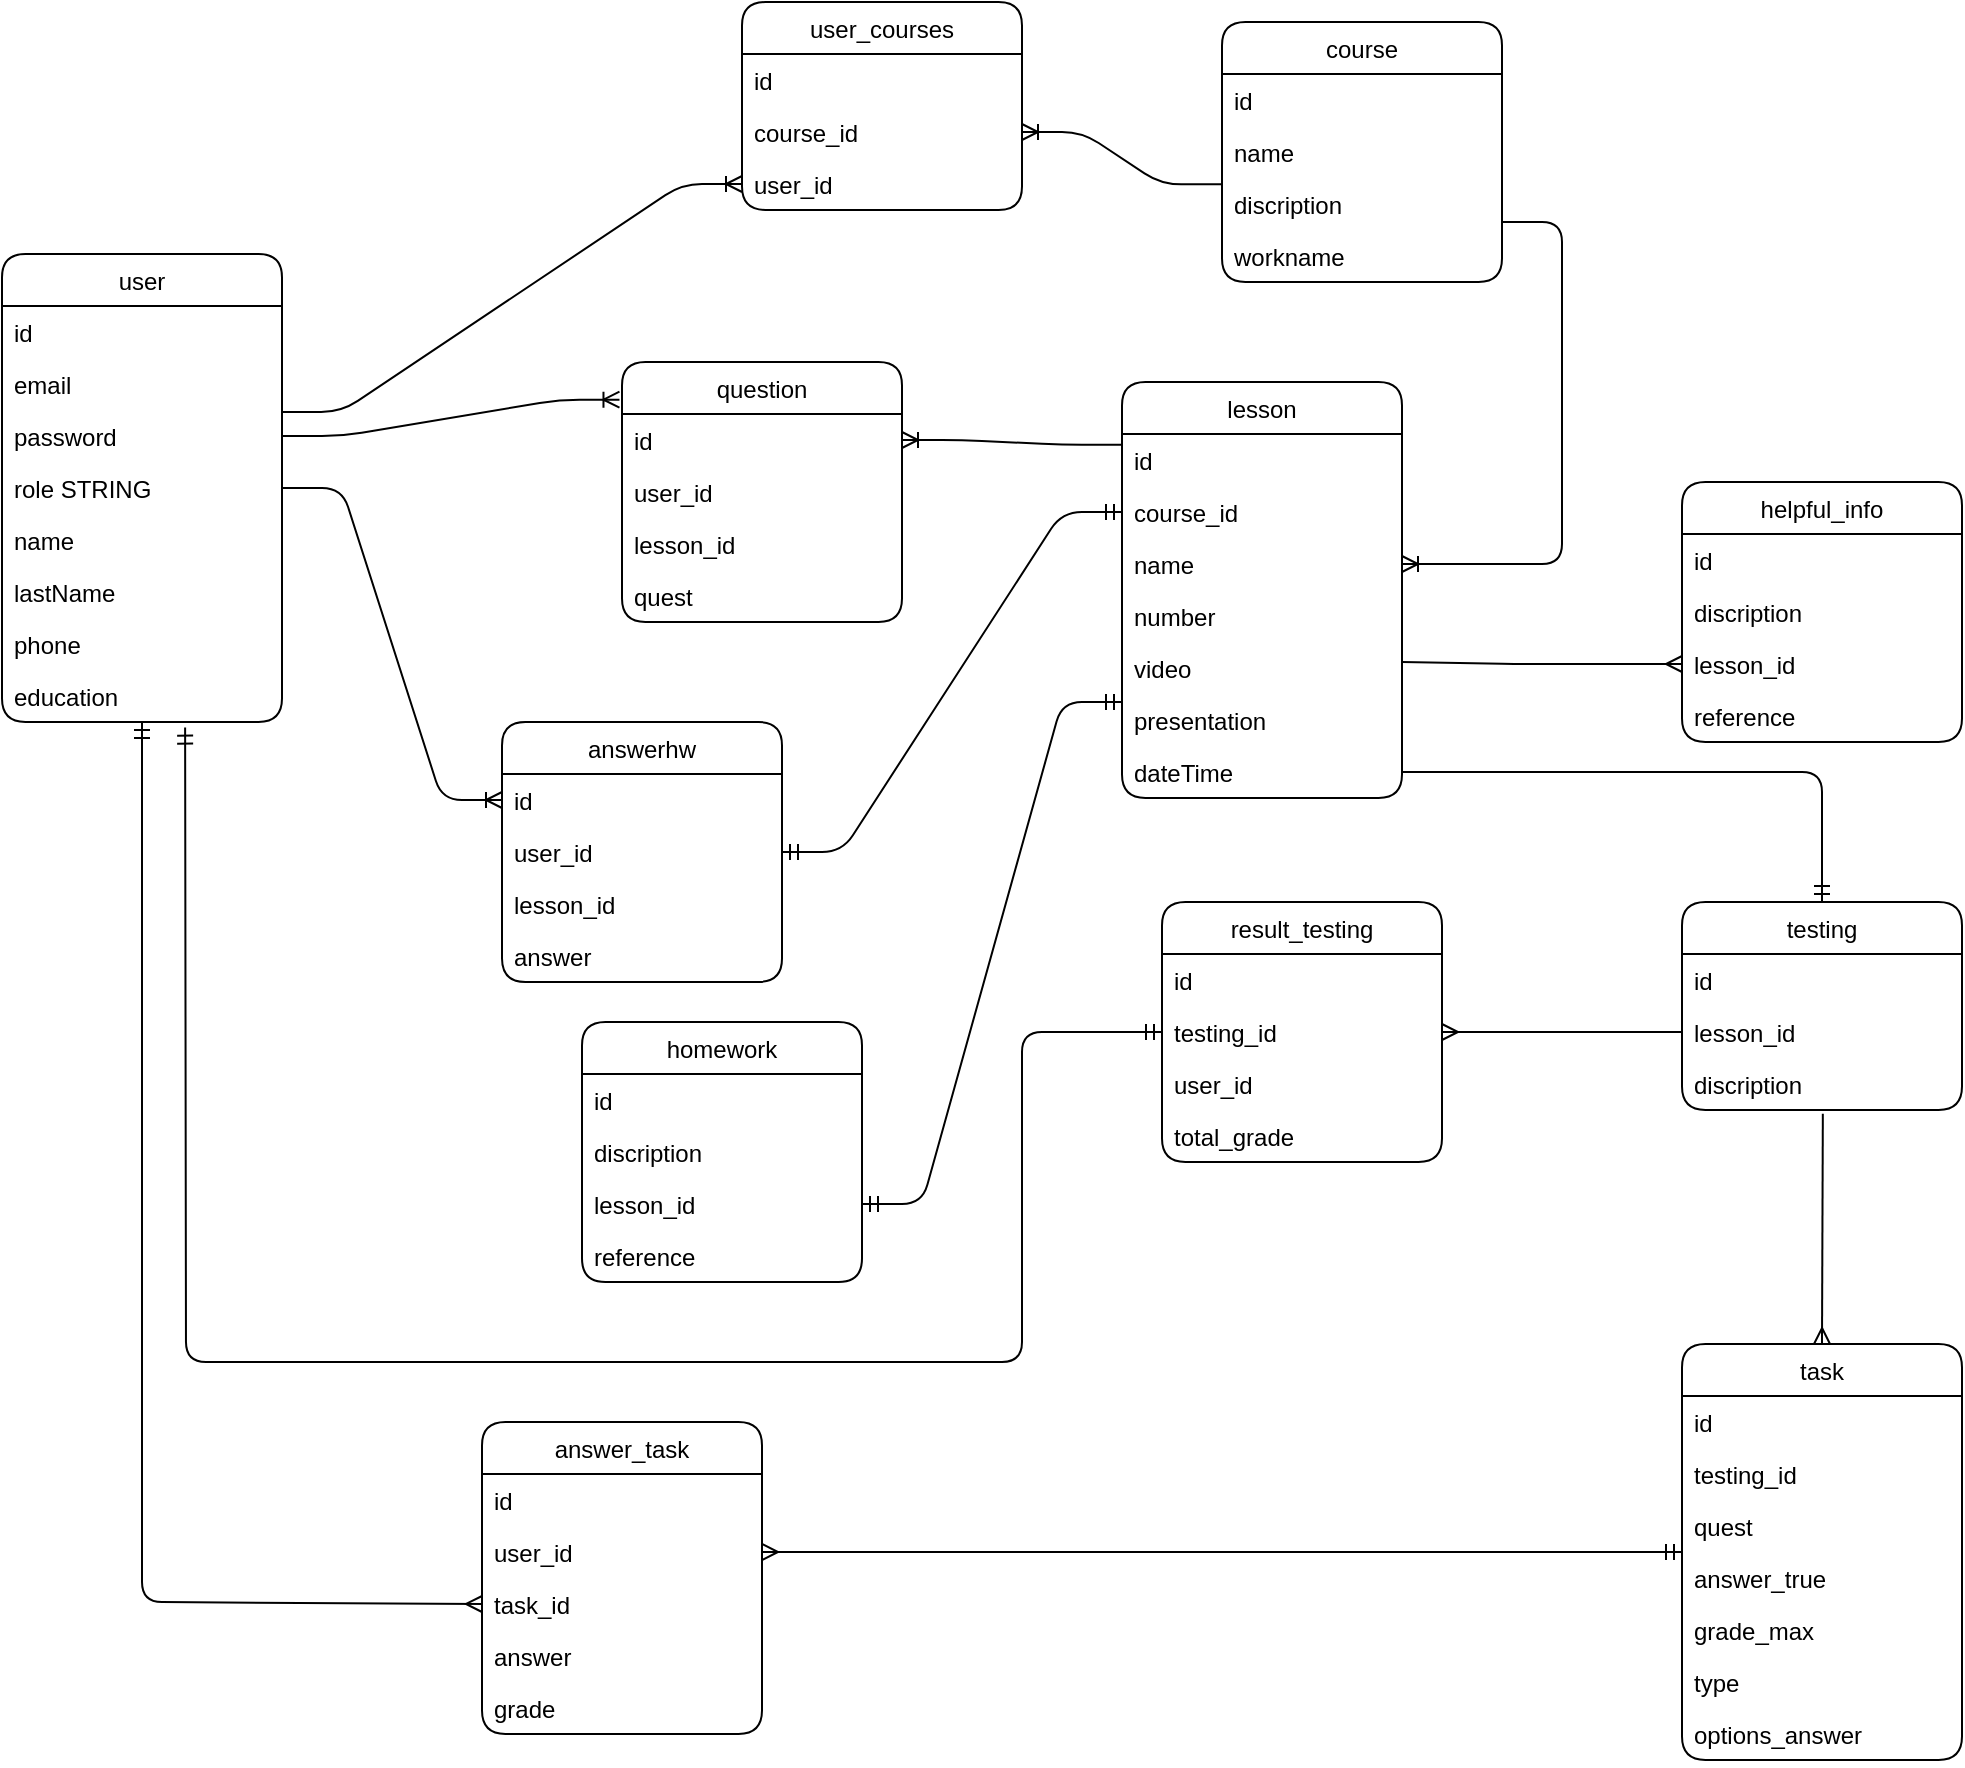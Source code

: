 <mxfile>
    <diagram id="pXdkeULrQkfJYssso6mw" name="Page-1">
        <mxGraphModel dx="1531" dy="921" grid="1" gridSize="10" guides="1" tooltips="1" connect="1" arrows="1" fold="1" page="0" pageScale="1" pageWidth="827" pageHeight="1169" background="none" math="0" shadow="0">
            <root>
                <mxCell id="0"/>
                <mxCell id="1" parent="0"/>
                <mxCell id="lsOj7y6VqQkWfOALtAcf-1" value="user_courses" style="swimlane;fontStyle=0;childLayout=stackLayout;horizontal=1;startSize=26;fillColor=none;horizontalStack=0;resizeParent=1;resizeParentMax=0;resizeLast=0;collapsible=1;marginBottom=0;rounded=1;" parent="1" vertex="1">
                    <mxGeometry x="310" y="30" width="140" height="104" as="geometry"/>
                </mxCell>
                <mxCell id="lsOj7y6VqQkWfOALtAcf-2" value="id" style="text;strokeColor=none;fillColor=none;align=left;verticalAlign=top;spacingLeft=4;spacingRight=4;overflow=hidden;rotatable=0;points=[[0,0.5],[1,0.5]];portConstraint=eastwest;rounded=1;" parent="lsOj7y6VqQkWfOALtAcf-1" vertex="1">
                    <mxGeometry y="26" width="140" height="26" as="geometry"/>
                </mxCell>
                <mxCell id="6" value="course_id" style="text;strokeColor=none;fillColor=none;align=left;verticalAlign=top;spacingLeft=4;spacingRight=4;overflow=hidden;rotatable=0;points=[[0,0.5],[1,0.5]];portConstraint=eastwest;rounded=1;" parent="lsOj7y6VqQkWfOALtAcf-1" vertex="1">
                    <mxGeometry y="52" width="140" height="26" as="geometry"/>
                </mxCell>
                <mxCell id="lsOj7y6VqQkWfOALtAcf-4" value="user_id" style="text;strokeColor=none;fillColor=none;align=left;verticalAlign=top;spacingLeft=4;spacingRight=4;overflow=hidden;rotatable=0;points=[[0,0.5],[1,0.5]];portConstraint=eastwest;rounded=1;" parent="lsOj7y6VqQkWfOALtAcf-1" vertex="1">
                    <mxGeometry y="78" width="140" height="26" as="geometry"/>
                </mxCell>
                <mxCell id="49" style="edgeStyle=none;html=1;entryX=0;entryY=0.5;entryDx=0;entryDy=0;endArrow=ERmany;endFill=0;startArrow=ERmandOne;startFill=0;" edge="1" parent="1" source="lsOj7y6VqQkWfOALtAcf-5" target="45">
                    <mxGeometry relative="1" as="geometry">
                        <Array as="points">
                            <mxPoint x="10" y="830"/>
                        </Array>
                    </mxGeometry>
                </mxCell>
                <mxCell id="51" style="edgeStyle=none;html=1;endArrow=ERmandOne;endFill=0;exitX=0.654;exitY=1.108;exitDx=0;exitDy=0;exitPerimeter=0;entryX=0;entryY=0.5;entryDx=0;entryDy=0;startArrow=ERmandOne;startFill=0;" edge="1" parent="1" source="24" target="56">
                    <mxGeometry relative="1" as="geometry">
                        <mxPoint x="510" y="570" as="targetPoint"/>
                        <Array as="points">
                            <mxPoint x="32" y="710"/>
                            <mxPoint x="450" y="710"/>
                            <mxPoint x="450" y="545"/>
                        </Array>
                    </mxGeometry>
                </mxCell>
                <mxCell id="lsOj7y6VqQkWfOALtAcf-5" value="user" style="swimlane;fontStyle=0;childLayout=stackLayout;horizontal=1;startSize=26;fillColor=none;horizontalStack=0;resizeParent=1;resizeParentMax=0;resizeLast=0;collapsible=1;marginBottom=0;rounded=1;" parent="1" vertex="1">
                    <mxGeometry x="-60" y="156" width="140" height="234" as="geometry"/>
                </mxCell>
                <mxCell id="lsOj7y6VqQkWfOALtAcf-6" value="id" style="text;strokeColor=none;fillColor=none;align=left;verticalAlign=top;spacingLeft=4;spacingRight=4;overflow=hidden;rotatable=0;points=[[0,0.5],[1,0.5]];portConstraint=eastwest;rounded=1;" parent="lsOj7y6VqQkWfOALtAcf-5" vertex="1">
                    <mxGeometry y="26" width="140" height="26" as="geometry"/>
                </mxCell>
                <mxCell id="lsOj7y6VqQkWfOALtAcf-7" value="email" style="text;strokeColor=none;fillColor=none;align=left;verticalAlign=top;spacingLeft=4;spacingRight=4;overflow=hidden;rotatable=0;points=[[0,0.5],[1,0.5]];portConstraint=eastwest;rounded=1;" parent="lsOj7y6VqQkWfOALtAcf-5" vertex="1">
                    <mxGeometry y="52" width="140" height="26" as="geometry"/>
                </mxCell>
                <mxCell id="lsOj7y6VqQkWfOALtAcf-8" value="password" style="text;strokeColor=none;fillColor=none;align=left;verticalAlign=top;spacingLeft=4;spacingRight=4;overflow=hidden;rotatable=0;points=[[0,0.5],[1,0.5]];portConstraint=eastwest;rounded=1;" parent="lsOj7y6VqQkWfOALtAcf-5" vertex="1">
                    <mxGeometry y="78" width="140" height="26" as="geometry"/>
                </mxCell>
                <mxCell id="lsOj7y6VqQkWfOALtAcf-42" value="role STRING" style="text;strokeColor=none;fillColor=none;align=left;verticalAlign=top;spacingLeft=4;spacingRight=4;overflow=hidden;rotatable=0;points=[[0,0.5],[1,0.5]];portConstraint=eastwest;rounded=1;" parent="lsOj7y6VqQkWfOALtAcf-5" vertex="1">
                    <mxGeometry y="104" width="140" height="26" as="geometry"/>
                </mxCell>
                <mxCell id="21" value="name" style="text;strokeColor=none;fillColor=none;align=left;verticalAlign=top;spacingLeft=4;spacingRight=4;overflow=hidden;rotatable=0;points=[[0,0.5],[1,0.5]];portConstraint=eastwest;rounded=1;" parent="lsOj7y6VqQkWfOALtAcf-5" vertex="1">
                    <mxGeometry y="130" width="140" height="26" as="geometry"/>
                </mxCell>
                <mxCell id="22" value="lastName" style="text;strokeColor=none;fillColor=none;align=left;verticalAlign=top;spacingLeft=4;spacingRight=4;overflow=hidden;rotatable=0;points=[[0,0.5],[1,0.5]];portConstraint=eastwest;rounded=1;" parent="lsOj7y6VqQkWfOALtAcf-5" vertex="1">
                    <mxGeometry y="156" width="140" height="26" as="geometry"/>
                </mxCell>
                <mxCell id="23" value="phone" style="text;strokeColor=none;fillColor=none;align=left;verticalAlign=top;spacingLeft=4;spacingRight=4;overflow=hidden;rotatable=0;points=[[0,0.5],[1,0.5]];portConstraint=eastwest;rounded=1;" parent="lsOj7y6VqQkWfOALtAcf-5" vertex="1">
                    <mxGeometry y="182" width="140" height="26" as="geometry"/>
                </mxCell>
                <mxCell id="24" value="education" style="text;strokeColor=none;fillColor=none;align=left;verticalAlign=top;spacingLeft=4;spacingRight=4;overflow=hidden;rotatable=0;points=[[0,0.5],[1,0.5]];portConstraint=eastwest;rounded=1;" parent="lsOj7y6VqQkWfOALtAcf-5" vertex="1">
                    <mxGeometry y="208" width="140" height="26" as="geometry"/>
                </mxCell>
                <mxCell id="lsOj7y6VqQkWfOALtAcf-9" value="course" style="swimlane;fontStyle=0;childLayout=stackLayout;horizontal=1;startSize=26;fillColor=none;horizontalStack=0;resizeParent=1;resizeParentMax=0;resizeLast=0;collapsible=1;marginBottom=0;rounded=1;" parent="1" vertex="1">
                    <mxGeometry x="550" y="40" width="140" height="130" as="geometry"/>
                </mxCell>
                <mxCell id="lsOj7y6VqQkWfOALtAcf-10" value="id" style="text;strokeColor=none;fillColor=none;align=left;verticalAlign=top;spacingLeft=4;spacingRight=4;overflow=hidden;rotatable=0;points=[[0,0.5],[1,0.5]];portConstraint=eastwest;rounded=1;" parent="lsOj7y6VqQkWfOALtAcf-9" vertex="1">
                    <mxGeometry y="26" width="140" height="26" as="geometry"/>
                </mxCell>
                <mxCell id="lsOj7y6VqQkWfOALtAcf-11" value="name" style="text;strokeColor=none;fillColor=none;align=left;verticalAlign=top;spacingLeft=4;spacingRight=4;overflow=hidden;rotatable=0;points=[[0,0.5],[1,0.5]];portConstraint=eastwest;rounded=1;" parent="lsOj7y6VqQkWfOALtAcf-9" vertex="1">
                    <mxGeometry y="52" width="140" height="26" as="geometry"/>
                </mxCell>
                <mxCell id="lsOj7y6VqQkWfOALtAcf-12" value="discription" style="text;strokeColor=none;fillColor=none;align=left;verticalAlign=top;spacingLeft=4;spacingRight=4;overflow=hidden;rotatable=0;points=[[0,0.5],[1,0.5]];portConstraint=eastwest;rounded=1;" parent="lsOj7y6VqQkWfOALtAcf-9" vertex="1">
                    <mxGeometry y="78" width="140" height="26" as="geometry"/>
                </mxCell>
                <mxCell id="27" value="workname" style="text;strokeColor=none;fillColor=none;align=left;verticalAlign=top;spacingLeft=4;spacingRight=4;overflow=hidden;rotatable=0;points=[[0,0.5],[1,0.5]];portConstraint=eastwest;rounded=1;" parent="lsOj7y6VqQkWfOALtAcf-9" vertex="1">
                    <mxGeometry y="104" width="140" height="26" as="geometry"/>
                </mxCell>
                <mxCell id="13" value="" style="edgeStyle=none;html=1;endArrow=ERmany;endFill=0;rounded=1;" parent="1" target="10" edge="1">
                    <mxGeometry relative="1" as="geometry">
                        <mxPoint x="588" y="497" as="targetPoint"/>
                        <Array as="points">
                            <mxPoint x="700" y="361"/>
                        </Array>
                        <mxPoint x="640" y="360" as="sourcePoint"/>
                    </mxGeometry>
                </mxCell>
                <mxCell id="32" style="edgeStyle=none;html=1;entryX=0.5;entryY=0;entryDx=0;entryDy=0;endArrow=ERmandOne;endFill=0;exitX=1;exitY=0.5;exitDx=0;exitDy=0;" edge="1" parent="1" source="25" target="28">
                    <mxGeometry relative="1" as="geometry">
                        <Array as="points">
                            <mxPoint x="850" y="415"/>
                        </Array>
                    </mxGeometry>
                </mxCell>
                <mxCell id="lsOj7y6VqQkWfOALtAcf-13" value="lesson" style="swimlane;fontStyle=0;childLayout=stackLayout;horizontal=1;startSize=26;fillColor=none;horizontalStack=0;resizeParent=1;resizeParentMax=0;resizeLast=0;collapsible=1;marginBottom=0;rounded=1;" parent="1" vertex="1">
                    <mxGeometry x="500" y="220" width="140" height="208" as="geometry"/>
                </mxCell>
                <mxCell id="lsOj7y6VqQkWfOALtAcf-14" value="id" style="text;strokeColor=none;fillColor=none;align=left;verticalAlign=top;spacingLeft=4;spacingRight=4;overflow=hidden;rotatable=0;points=[[0,0.5],[1,0.5]];portConstraint=eastwest;rounded=1;" parent="lsOj7y6VqQkWfOALtAcf-13" vertex="1">
                    <mxGeometry y="26" width="140" height="26" as="geometry"/>
                </mxCell>
                <mxCell id="lsOj7y6VqQkWfOALtAcf-15" value="course_id" style="text;strokeColor=none;fillColor=none;align=left;verticalAlign=top;spacingLeft=4;spacingRight=4;overflow=hidden;rotatable=0;points=[[0,0.5],[1,0.5]];portConstraint=eastwest;rounded=1;" parent="lsOj7y6VqQkWfOALtAcf-13" vertex="1">
                    <mxGeometry y="52" width="140" height="26" as="geometry"/>
                </mxCell>
                <mxCell id="lsOj7y6VqQkWfOALtAcf-16" value="name" style="text;strokeColor=none;fillColor=none;align=left;verticalAlign=top;spacingLeft=4;spacingRight=4;overflow=hidden;rotatable=0;points=[[0,0.5],[1,0.5]];portConstraint=eastwest;rounded=1;" parent="lsOj7y6VqQkWfOALtAcf-13" vertex="1">
                    <mxGeometry y="78" width="140" height="26" as="geometry"/>
                </mxCell>
                <mxCell id="lsOj7y6VqQkWfOALtAcf-43" value="number" style="text;strokeColor=none;fillColor=none;align=left;verticalAlign=top;spacingLeft=4;spacingRight=4;overflow=hidden;rotatable=0;points=[[0,0.5],[1,0.5]];portConstraint=eastwest;rounded=1;" parent="lsOj7y6VqQkWfOALtAcf-13" vertex="1">
                    <mxGeometry y="104" width="140" height="26" as="geometry"/>
                </mxCell>
                <mxCell id="lsOj7y6VqQkWfOALtAcf-44" value="video" style="text;strokeColor=none;fillColor=none;align=left;verticalAlign=top;spacingLeft=4;spacingRight=4;overflow=hidden;rotatable=0;points=[[0,0.5],[1,0.5]];portConstraint=eastwest;rounded=1;" parent="lsOj7y6VqQkWfOALtAcf-13" vertex="1">
                    <mxGeometry y="130" width="140" height="26" as="geometry"/>
                </mxCell>
                <mxCell id="lsOj7y6VqQkWfOALtAcf-45" value="presentation" style="text;strokeColor=none;fillColor=none;align=left;verticalAlign=top;spacingLeft=4;spacingRight=4;overflow=hidden;rotatable=0;points=[[0,0.5],[1,0.5]];portConstraint=eastwest;rounded=1;" parent="lsOj7y6VqQkWfOALtAcf-13" vertex="1">
                    <mxGeometry y="156" width="140" height="26" as="geometry"/>
                </mxCell>
                <mxCell id="25" value="dateTime" style="text;strokeColor=none;fillColor=none;align=left;verticalAlign=top;spacingLeft=4;spacingRight=4;overflow=hidden;rotatable=0;points=[[0,0.5],[1,0.5]];portConstraint=eastwest;rounded=1;" parent="lsOj7y6VqQkWfOALtAcf-13" vertex="1">
                    <mxGeometry y="182" width="140" height="26" as="geometry"/>
                </mxCell>
                <mxCell id="lsOj7y6VqQkWfOALtAcf-17" value="question" style="swimlane;fontStyle=0;childLayout=stackLayout;horizontal=1;startSize=26;fillColor=none;horizontalStack=0;resizeParent=1;resizeParentMax=0;resizeLast=0;collapsible=1;marginBottom=0;rounded=1;" parent="1" vertex="1">
                    <mxGeometry x="250" y="210" width="140" height="130" as="geometry">
                        <mxRectangle x="260" y="274" width="80" height="26" as="alternateBounds"/>
                    </mxGeometry>
                </mxCell>
                <mxCell id="lsOj7y6VqQkWfOALtAcf-18" value="id" style="text;strokeColor=none;fillColor=none;align=left;verticalAlign=top;spacingLeft=4;spacingRight=4;overflow=hidden;rotatable=0;points=[[0,0.5],[1,0.5]];portConstraint=eastwest;rounded=1;" parent="lsOj7y6VqQkWfOALtAcf-17" vertex="1">
                    <mxGeometry y="26" width="140" height="26" as="geometry"/>
                </mxCell>
                <mxCell id="lsOj7y6VqQkWfOALtAcf-19" value="user_id" style="text;strokeColor=none;fillColor=none;align=left;verticalAlign=top;spacingLeft=4;spacingRight=4;overflow=hidden;rotatable=0;points=[[0,0.5],[1,0.5]];portConstraint=eastwest;rounded=1;" parent="lsOj7y6VqQkWfOALtAcf-17" vertex="1">
                    <mxGeometry y="52" width="140" height="26" as="geometry"/>
                </mxCell>
                <mxCell id="lsOj7y6VqQkWfOALtAcf-20" value="lesson_id" style="text;strokeColor=none;fillColor=none;align=left;verticalAlign=top;spacingLeft=4;spacingRight=4;overflow=hidden;rotatable=0;points=[[0,0.5],[1,0.5]];portConstraint=eastwest;rounded=1;" parent="lsOj7y6VqQkWfOALtAcf-17" vertex="1">
                    <mxGeometry y="78" width="140" height="26" as="geometry"/>
                </mxCell>
                <mxCell id="lsOj7y6VqQkWfOALtAcf-36" value="quest" style="text;strokeColor=none;fillColor=none;align=left;verticalAlign=top;spacingLeft=4;spacingRight=4;overflow=hidden;rotatable=0;points=[[0,0.5],[1,0.5]];portConstraint=eastwest;rounded=1;" parent="lsOj7y6VqQkWfOALtAcf-17" vertex="1">
                    <mxGeometry y="104" width="140" height="26" as="geometry"/>
                </mxCell>
                <mxCell id="lsOj7y6VqQkWfOALtAcf-31" value="" style="edgeStyle=entityRelationEdgeStyle;fontSize=12;html=1;endArrow=ERmandOne;startArrow=ERmandOne;rounded=1;strokeColor=default;entryX=0;entryY=0.5;entryDx=0;entryDy=0;" parent="1" source="lsOj7y6VqQkWfOALtAcf-50" target="lsOj7y6VqQkWfOALtAcf-15" edge="1">
                    <mxGeometry width="100" height="100" relative="1" as="geometry">
                        <mxPoint x="420" y="439" as="sourcePoint"/>
                        <mxPoint x="560" y="310" as="targetPoint"/>
                    </mxGeometry>
                </mxCell>
                <mxCell id="lsOj7y6VqQkWfOALtAcf-32" value="" style="edgeStyle=entityRelationEdgeStyle;fontSize=12;html=1;endArrow=ERoneToMany;rounded=1;strokeColor=default;entryX=1;entryY=0.5;entryDx=0;entryDy=0;exitX=0;exitY=0.208;exitDx=0;exitDy=0;exitPerimeter=0;" parent="1" source="lsOj7y6VqQkWfOALtAcf-14" target="lsOj7y6VqQkWfOALtAcf-18" edge="1">
                    <mxGeometry width="100" height="100" relative="1" as="geometry">
                        <mxPoint x="360" y="370" as="sourcePoint"/>
                        <mxPoint x="460" y="270" as="targetPoint"/>
                    </mxGeometry>
                </mxCell>
                <mxCell id="lsOj7y6VqQkWfOALtAcf-48" value="answerhw" style="swimlane;fontStyle=0;childLayout=stackLayout;horizontal=1;startSize=26;fillColor=none;horizontalStack=0;resizeParent=1;resizeParentMax=0;resizeLast=0;collapsible=1;marginBottom=0;rounded=1;" parent="1" vertex="1">
                    <mxGeometry x="190" y="390" width="140" height="130" as="geometry">
                        <mxRectangle x="260" y="274" width="80" height="26" as="alternateBounds"/>
                    </mxGeometry>
                </mxCell>
                <mxCell id="lsOj7y6VqQkWfOALtAcf-49" value="id" style="text;strokeColor=none;fillColor=none;align=left;verticalAlign=top;spacingLeft=4;spacingRight=4;overflow=hidden;rotatable=0;points=[[0,0.5],[1,0.5]];portConstraint=eastwest;rounded=1;" parent="lsOj7y6VqQkWfOALtAcf-48" vertex="1">
                    <mxGeometry y="26" width="140" height="26" as="geometry"/>
                </mxCell>
                <mxCell id="lsOj7y6VqQkWfOALtAcf-50" value="user_id" style="text;strokeColor=none;fillColor=none;align=left;verticalAlign=top;spacingLeft=4;spacingRight=4;overflow=hidden;rotatable=0;points=[[0,0.5],[1,0.5]];portConstraint=eastwest;rounded=1;" parent="lsOj7y6VqQkWfOALtAcf-48" vertex="1">
                    <mxGeometry y="52" width="140" height="26" as="geometry"/>
                </mxCell>
                <mxCell id="lsOj7y6VqQkWfOALtAcf-51" value="lesson_id" style="text;strokeColor=none;fillColor=none;align=left;verticalAlign=top;spacingLeft=4;spacingRight=4;overflow=hidden;rotatable=0;points=[[0,0.5],[1,0.5]];portConstraint=eastwest;rounded=1;" parent="lsOj7y6VqQkWfOALtAcf-48" vertex="1">
                    <mxGeometry y="78" width="140" height="26" as="geometry"/>
                </mxCell>
                <mxCell id="lsOj7y6VqQkWfOALtAcf-52" value="answer" style="text;strokeColor=none;fillColor=none;align=left;verticalAlign=top;spacingLeft=4;spacingRight=4;overflow=hidden;rotatable=0;points=[[0,0.5],[1,0.5]];portConstraint=eastwest;rounded=1;" parent="lsOj7y6VqQkWfOALtAcf-48" vertex="1">
                    <mxGeometry y="104" width="140" height="26" as="geometry"/>
                </mxCell>
                <mxCell id="lsOj7y6VqQkWfOALtAcf-53" value="" style="edgeStyle=entityRelationEdgeStyle;fontSize=12;html=1;endArrow=ERoneToMany;rounded=1;strokeColor=default;" parent="1" target="lsOj7y6VqQkWfOALtAcf-16" edge="1">
                    <mxGeometry width="100" height="100" relative="1" as="geometry">
                        <mxPoint x="690" y="140" as="sourcePoint"/>
                        <mxPoint x="790" y="40" as="targetPoint"/>
                    </mxGeometry>
                </mxCell>
                <mxCell id="lsOj7y6VqQkWfOALtAcf-54" value="" style="edgeStyle=entityRelationEdgeStyle;fontSize=12;html=1;endArrow=ERoneToMany;rounded=1;strokeColor=default;entryX=-0.009;entryY=0.145;entryDx=0;entryDy=0;entryPerimeter=0;exitX=1;exitY=0.5;exitDx=0;exitDy=0;" parent="1" source="lsOj7y6VqQkWfOALtAcf-8" target="lsOj7y6VqQkWfOALtAcf-17" edge="1">
                    <mxGeometry width="100" height="100" relative="1" as="geometry">
                        <mxPoint x="190" y="195" as="sourcePoint"/>
                        <mxPoint x="290" y="95" as="targetPoint"/>
                    </mxGeometry>
                </mxCell>
                <mxCell id="lsOj7y6VqQkWfOALtAcf-55" value="" style="edgeStyle=entityRelationEdgeStyle;fontSize=12;html=1;endArrow=ERoneToMany;rounded=1;strokeColor=default;entryX=0;entryY=0.5;entryDx=0;entryDy=0;exitX=1;exitY=0.5;exitDx=0;exitDy=0;" parent="1" source="lsOj7y6VqQkWfOALtAcf-42" target="lsOj7y6VqQkWfOALtAcf-49" edge="1">
                    <mxGeometry width="100" height="100" relative="1" as="geometry">
                        <mxPoint x="190" y="170" as="sourcePoint"/>
                        <mxPoint x="290" y="70" as="targetPoint"/>
                    </mxGeometry>
                </mxCell>
                <mxCell id="5" value="" style="edgeStyle=entityRelationEdgeStyle;fontSize=12;html=1;endArrow=ERoneToMany;rounded=1;entryX=0;entryY=0.5;entryDx=0;entryDy=0;exitX=0.997;exitY=0.039;exitDx=0;exitDy=0;exitPerimeter=0;" parent="1" source="lsOj7y6VqQkWfOALtAcf-8" target="lsOj7y6VqQkWfOALtAcf-4" edge="1">
                    <mxGeometry width="100" height="100" relative="1" as="geometry">
                        <mxPoint x="190" y="150" as="sourcePoint"/>
                        <mxPoint x="290" y="129" as="targetPoint"/>
                    </mxGeometry>
                </mxCell>
                <mxCell id="8oXl-ZwbIirvjbK30JNd-1" value="" style="edgeStyle=entityRelationEdgeStyle;fontSize=12;html=1;endArrow=ERoneToMany;rounded=1;entryX=1;entryY=0.5;entryDx=0;entryDy=0;exitX=-0.003;exitY=0.122;exitDx=0;exitDy=0;exitPerimeter=0;" parent="1" source="lsOj7y6VqQkWfOALtAcf-12" target="6" edge="1">
                    <mxGeometry width="100" height="100" relative="1" as="geometry">
                        <mxPoint x="450" y="140" as="sourcePoint"/>
                        <mxPoint x="550" y="40" as="targetPoint"/>
                    </mxGeometry>
                </mxCell>
                <mxCell id="7" value="helpful_info" style="swimlane;fontStyle=0;childLayout=stackLayout;horizontal=1;startSize=26;fillColor=none;horizontalStack=0;resizeParent=1;resizeParentMax=0;resizeLast=0;collapsible=1;marginBottom=0;rounded=1;" parent="1" vertex="1">
                    <mxGeometry x="780" y="270" width="140" height="130" as="geometry">
                        <mxRectangle x="260" y="274" width="80" height="26" as="alternateBounds"/>
                    </mxGeometry>
                </mxCell>
                <mxCell id="8" value="id" style="text;strokeColor=none;fillColor=none;align=left;verticalAlign=top;spacingLeft=4;spacingRight=4;overflow=hidden;rotatable=0;points=[[0,0.5],[1,0.5]];portConstraint=eastwest;rounded=1;" parent="7" vertex="1">
                    <mxGeometry y="26" width="140" height="26" as="geometry"/>
                </mxCell>
                <mxCell id="9" value="discription" style="text;strokeColor=none;fillColor=none;align=left;verticalAlign=top;spacingLeft=4;spacingRight=4;overflow=hidden;rotatable=0;points=[[0,0.5],[1,0.5]];portConstraint=eastwest;rounded=1;" parent="7" vertex="1">
                    <mxGeometry y="52" width="140" height="26" as="geometry"/>
                </mxCell>
                <mxCell id="10" value="lesson_id" style="text;strokeColor=none;fillColor=none;align=left;verticalAlign=top;spacingLeft=4;spacingRight=4;overflow=hidden;rotatable=0;points=[[0,0.5],[1,0.5]];portConstraint=eastwest;rounded=1;" parent="7" vertex="1">
                    <mxGeometry y="78" width="140" height="26" as="geometry"/>
                </mxCell>
                <mxCell id="11" value="reference" style="text;strokeColor=none;fillColor=none;align=left;verticalAlign=top;spacingLeft=4;spacingRight=4;overflow=hidden;rotatable=0;points=[[0,0.5],[1,0.5]];portConstraint=eastwest;rounded=1;" parent="7" vertex="1">
                    <mxGeometry y="104" width="140" height="26" as="geometry"/>
                </mxCell>
                <mxCell id="15" value="homework" style="swimlane;fontStyle=0;childLayout=stackLayout;horizontal=1;startSize=26;fillColor=none;horizontalStack=0;resizeParent=1;resizeParentMax=0;resizeLast=0;collapsible=1;marginBottom=0;rounded=1;" parent="1" vertex="1">
                    <mxGeometry x="230" y="540" width="140" height="130" as="geometry">
                        <mxRectangle x="260" y="274" width="80" height="26" as="alternateBounds"/>
                    </mxGeometry>
                </mxCell>
                <mxCell id="16" value="id" style="text;strokeColor=none;fillColor=none;align=left;verticalAlign=top;spacingLeft=4;spacingRight=4;overflow=hidden;rotatable=0;points=[[0,0.5],[1,0.5]];portConstraint=eastwest;rounded=1;" parent="15" vertex="1">
                    <mxGeometry y="26" width="140" height="26" as="geometry"/>
                </mxCell>
                <mxCell id="17" value="discription" style="text;strokeColor=none;fillColor=none;align=left;verticalAlign=top;spacingLeft=4;spacingRight=4;overflow=hidden;rotatable=0;points=[[0,0.5],[1,0.5]];portConstraint=eastwest;rounded=1;" parent="15" vertex="1">
                    <mxGeometry y="52" width="140" height="26" as="geometry"/>
                </mxCell>
                <mxCell id="18" value="lesson_id" style="text;strokeColor=none;fillColor=none;align=left;verticalAlign=top;spacingLeft=4;spacingRight=4;overflow=hidden;rotatable=0;points=[[0,0.5],[1,0.5]];portConstraint=eastwest;rounded=1;" parent="15" vertex="1">
                    <mxGeometry y="78" width="140" height="26" as="geometry"/>
                </mxCell>
                <mxCell id="19" value="reference" style="text;strokeColor=none;fillColor=none;align=left;verticalAlign=top;spacingLeft=4;spacingRight=4;overflow=hidden;rotatable=0;points=[[0,0.5],[1,0.5]];portConstraint=eastwest;rounded=1;" parent="15" vertex="1">
                    <mxGeometry y="104" width="140" height="26" as="geometry"/>
                </mxCell>
                <mxCell id="20" value="" style="edgeStyle=entityRelationEdgeStyle;fontSize=12;html=1;endArrow=ERmandOne;startArrow=ERmandOne;rounded=1;strokeColor=default;entryX=0;entryY=0.154;entryDx=0;entryDy=0;entryPerimeter=0;exitX=1;exitY=0.5;exitDx=0;exitDy=0;" parent="1" target="lsOj7y6VqQkWfOALtAcf-45" edge="1" source="18">
                    <mxGeometry width="100" height="100" relative="1" as="geometry">
                        <mxPoint x="440" y="630" as="sourcePoint"/>
                        <mxPoint x="510" y="383" as="targetPoint"/>
                    </mxGeometry>
                </mxCell>
                <mxCell id="41" style="edgeStyle=none;html=1;entryX=0.5;entryY=0;entryDx=0;entryDy=0;endArrow=ERmany;endFill=0;startArrow=none;exitX=0.503;exitY=1.074;exitDx=0;exitDy=0;exitPerimeter=0;" edge="1" parent="1" source="60" target="33">
                    <mxGeometry relative="1" as="geometry">
                        <mxPoint x="850" y="580" as="sourcePoint"/>
                    </mxGeometry>
                </mxCell>
                <mxCell id="28" value="testing" style="swimlane;fontStyle=0;childLayout=stackLayout;horizontal=1;startSize=26;fillColor=none;horizontalStack=0;resizeParent=1;resizeParentMax=0;resizeLast=0;collapsible=1;marginBottom=0;rounded=1;" vertex="1" parent="1">
                    <mxGeometry x="780" y="480" width="140" height="104" as="geometry"/>
                </mxCell>
                <mxCell id="29" value="id" style="text;strokeColor=none;fillColor=none;align=left;verticalAlign=top;spacingLeft=4;spacingRight=4;overflow=hidden;rotatable=0;points=[[0,0.5],[1,0.5]];portConstraint=eastwest;rounded=1;" vertex="1" parent="28">
                    <mxGeometry y="26" width="140" height="26" as="geometry"/>
                </mxCell>
                <mxCell id="30" value="lesson_id" style="text;strokeColor=none;fillColor=none;align=left;verticalAlign=top;spacingLeft=4;spacingRight=4;overflow=hidden;rotatable=0;points=[[0,0.5],[1,0.5]];portConstraint=eastwest;rounded=1;" vertex="1" parent="28">
                    <mxGeometry y="52" width="140" height="26" as="geometry"/>
                </mxCell>
                <mxCell id="60" value="discription" style="text;strokeColor=none;fillColor=none;align=left;verticalAlign=top;spacingLeft=4;spacingRight=4;overflow=hidden;rotatable=0;points=[[0,0.5],[1,0.5]];portConstraint=eastwest;rounded=1;" vertex="1" parent="28">
                    <mxGeometry y="78" width="140" height="26" as="geometry"/>
                </mxCell>
                <mxCell id="48" style="edgeStyle=none;html=1;entryX=1;entryY=0.5;entryDx=0;entryDy=0;endArrow=ERmany;endFill=0;startArrow=ERmandOne;startFill=0;" edge="1" parent="1" source="33" target="44">
                    <mxGeometry relative="1" as="geometry"/>
                </mxCell>
                <mxCell id="33" value="task" style="swimlane;fontStyle=0;childLayout=stackLayout;horizontal=1;startSize=26;fillColor=none;horizontalStack=0;resizeParent=1;resizeParentMax=0;resizeLast=0;collapsible=1;marginBottom=0;rounded=1;" vertex="1" parent="1">
                    <mxGeometry x="780" y="701" width="140" height="208" as="geometry"/>
                </mxCell>
                <mxCell id="34" value="id" style="text;strokeColor=none;fillColor=none;align=left;verticalAlign=top;spacingLeft=4;spacingRight=4;overflow=hidden;rotatable=0;points=[[0,0.5],[1,0.5]];portConstraint=eastwest;rounded=1;" vertex="1" parent="33">
                    <mxGeometry y="26" width="140" height="26" as="geometry"/>
                </mxCell>
                <mxCell id="35" value="testing_id" style="text;strokeColor=none;fillColor=none;align=left;verticalAlign=top;spacingLeft=4;spacingRight=4;overflow=hidden;rotatable=0;points=[[0,0.5],[1,0.5]];portConstraint=eastwest;rounded=1;" vertex="1" parent="33">
                    <mxGeometry y="52" width="140" height="26" as="geometry"/>
                </mxCell>
                <mxCell id="36" value="quest" style="text;strokeColor=none;fillColor=none;align=left;verticalAlign=top;spacingLeft=4;spacingRight=4;overflow=hidden;rotatable=0;points=[[0,0.5],[1,0.5]];portConstraint=eastwest;rounded=1;" vertex="1" parent="33">
                    <mxGeometry y="78" width="140" height="26" as="geometry"/>
                </mxCell>
                <mxCell id="37" value="answer_true" style="text;strokeColor=none;fillColor=none;align=left;verticalAlign=top;spacingLeft=4;spacingRight=4;overflow=hidden;rotatable=0;points=[[0,0.5],[1,0.5]];portConstraint=eastwest;rounded=1;" vertex="1" parent="33">
                    <mxGeometry y="104" width="140" height="26" as="geometry"/>
                </mxCell>
                <mxCell id="38" value="grade_max" style="text;strokeColor=none;fillColor=none;align=left;verticalAlign=top;spacingLeft=4;spacingRight=4;overflow=hidden;rotatable=0;points=[[0,0.5],[1,0.5]];portConstraint=eastwest;rounded=1;" vertex="1" parent="33">
                    <mxGeometry y="130" width="140" height="26" as="geometry"/>
                </mxCell>
                <mxCell id="39" value="type" style="text;strokeColor=none;fillColor=none;align=left;verticalAlign=top;spacingLeft=4;spacingRight=4;overflow=hidden;rotatable=0;points=[[0,0.5],[1,0.5]];portConstraint=eastwest;rounded=1;" vertex="1" parent="33">
                    <mxGeometry y="156" width="140" height="26" as="geometry"/>
                </mxCell>
                <mxCell id="40" value="options_answer" style="text;strokeColor=none;fillColor=none;align=left;verticalAlign=top;spacingLeft=4;spacingRight=4;overflow=hidden;rotatable=0;points=[[0,0.5],[1,0.5]];portConstraint=eastwest;rounded=1;" vertex="1" parent="33">
                    <mxGeometry y="182" width="140" height="26" as="geometry"/>
                </mxCell>
                <mxCell id="42" value="answer_task" style="swimlane;fontStyle=0;childLayout=stackLayout;horizontal=1;startSize=26;fillColor=none;horizontalStack=0;resizeParent=1;resizeParentMax=0;resizeLast=0;collapsible=1;marginBottom=0;rounded=1;" vertex="1" parent="1">
                    <mxGeometry x="180" y="740" width="140" height="156" as="geometry"/>
                </mxCell>
                <mxCell id="43" value="id" style="text;strokeColor=none;fillColor=none;align=left;verticalAlign=top;spacingLeft=4;spacingRight=4;overflow=hidden;rotatable=0;points=[[0,0.5],[1,0.5]];portConstraint=eastwest;rounded=1;" vertex="1" parent="42">
                    <mxGeometry y="26" width="140" height="26" as="geometry"/>
                </mxCell>
                <mxCell id="44" value="user_id" style="text;strokeColor=none;fillColor=none;align=left;verticalAlign=top;spacingLeft=4;spacingRight=4;overflow=hidden;rotatable=0;points=[[0,0.5],[1,0.5]];portConstraint=eastwest;rounded=1;" vertex="1" parent="42">
                    <mxGeometry y="52" width="140" height="26" as="geometry"/>
                </mxCell>
                <mxCell id="45" value="task_id" style="text;strokeColor=none;fillColor=none;align=left;verticalAlign=top;spacingLeft=4;spacingRight=4;overflow=hidden;rotatable=0;points=[[0,0.5],[1,0.5]];portConstraint=eastwest;rounded=1;" vertex="1" parent="42">
                    <mxGeometry y="78" width="140" height="26" as="geometry"/>
                </mxCell>
                <mxCell id="46" value="answer" style="text;strokeColor=none;fillColor=none;align=left;verticalAlign=top;spacingLeft=4;spacingRight=4;overflow=hidden;rotatable=0;points=[[0,0.5],[1,0.5]];portConstraint=eastwest;rounded=1;" vertex="1" parent="42">
                    <mxGeometry y="104" width="140" height="26" as="geometry"/>
                </mxCell>
                <mxCell id="47" value="grade" style="text;strokeColor=none;fillColor=none;align=left;verticalAlign=top;spacingLeft=4;spacingRight=4;overflow=hidden;rotatable=0;points=[[0,0.5],[1,0.5]];portConstraint=eastwest;rounded=1;" vertex="1" parent="42">
                    <mxGeometry y="130" width="140" height="26" as="geometry"/>
                </mxCell>
                <mxCell id="54" value="result_testing" style="swimlane;fontStyle=0;childLayout=stackLayout;horizontal=1;startSize=26;fillColor=none;horizontalStack=0;resizeParent=1;resizeParentMax=0;resizeLast=0;collapsible=1;marginBottom=0;rounded=1;" vertex="1" parent="1">
                    <mxGeometry x="520" y="480" width="140" height="130" as="geometry"/>
                </mxCell>
                <mxCell id="55" value="id" style="text;strokeColor=none;fillColor=none;align=left;verticalAlign=top;spacingLeft=4;spacingRight=4;overflow=hidden;rotatable=0;points=[[0,0.5],[1,0.5]];portConstraint=eastwest;rounded=1;" vertex="1" parent="54">
                    <mxGeometry y="26" width="140" height="26" as="geometry"/>
                </mxCell>
                <mxCell id="56" value="testing_id" style="text;strokeColor=none;fillColor=none;align=left;verticalAlign=top;spacingLeft=4;spacingRight=4;overflow=hidden;rotatable=0;points=[[0,0.5],[1,0.5]];portConstraint=eastwest;rounded=1;" vertex="1" parent="54">
                    <mxGeometry y="52" width="140" height="26" as="geometry"/>
                </mxCell>
                <mxCell id="57" value="user_id" style="text;strokeColor=none;fillColor=none;align=left;verticalAlign=top;spacingLeft=4;spacingRight=4;overflow=hidden;rotatable=0;points=[[0,0.5],[1,0.5]];portConstraint=eastwest;rounded=1;" vertex="1" parent="54">
                    <mxGeometry y="78" width="140" height="26" as="geometry"/>
                </mxCell>
                <mxCell id="58" value="total_grade" style="text;strokeColor=none;fillColor=none;align=left;verticalAlign=top;spacingLeft=4;spacingRight=4;overflow=hidden;rotatable=0;points=[[0,0.5],[1,0.5]];portConstraint=eastwest;rounded=1;" vertex="1" parent="54">
                    <mxGeometry y="104" width="140" height="26" as="geometry"/>
                </mxCell>
                <mxCell id="59" style="edgeStyle=none;html=1;entryX=1;entryY=0.5;entryDx=0;entryDy=0;endArrow=ERmany;endFill=0;exitX=0;exitY=0.5;exitDx=0;exitDy=0;" edge="1" parent="1" source="30" target="54">
                    <mxGeometry relative="1" as="geometry"/>
                </mxCell>
            </root>
        </mxGraphModel>
    </diagram>
</mxfile>